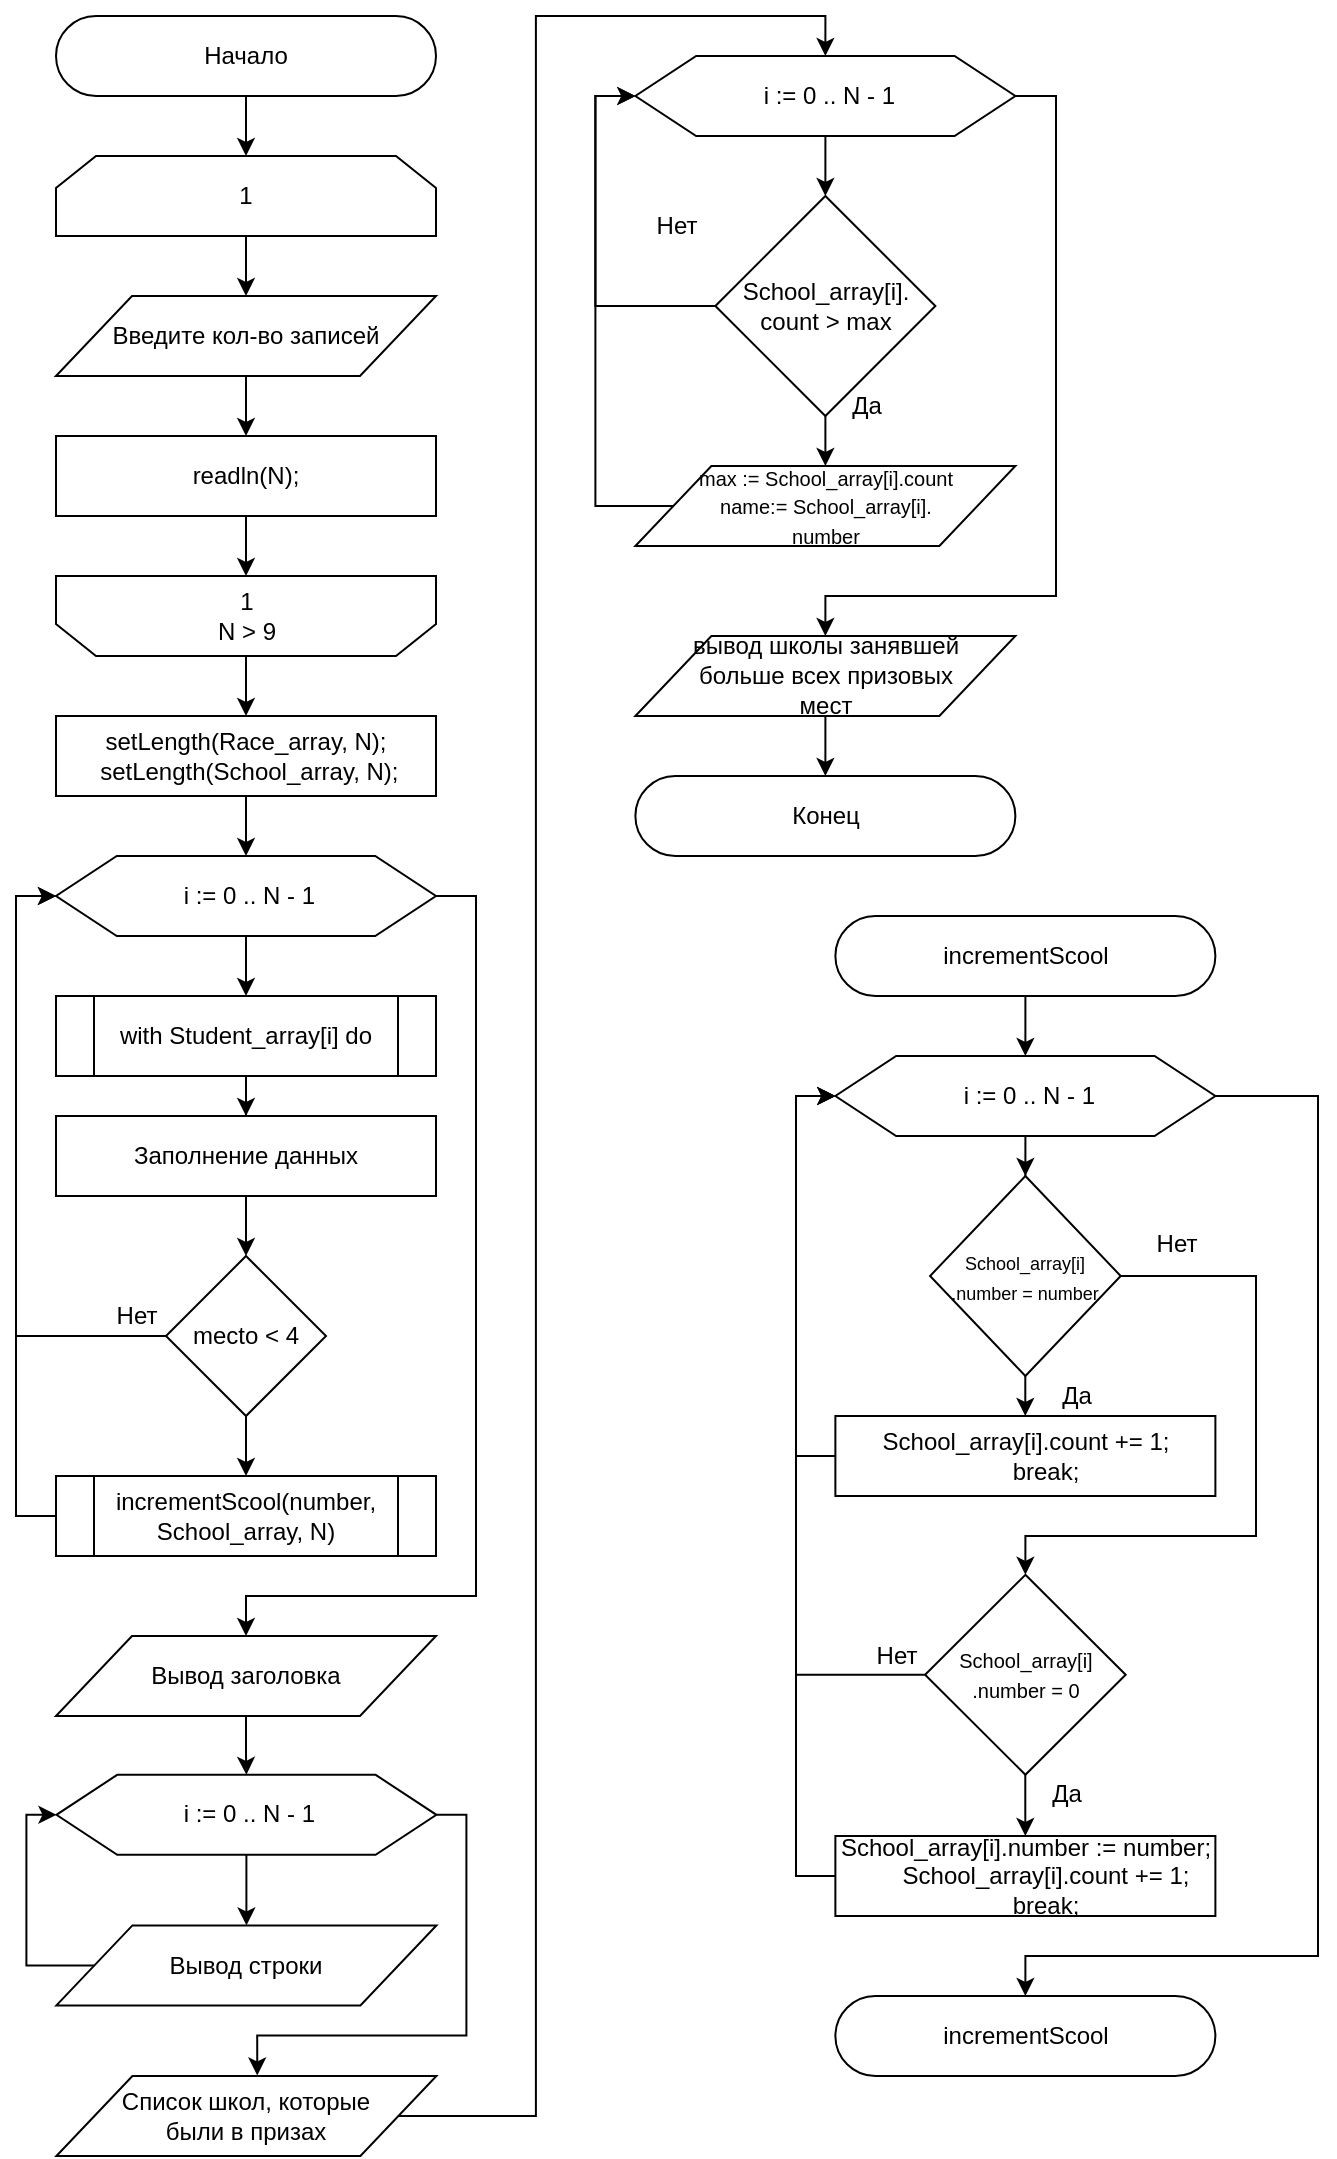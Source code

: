 <mxfile version="12.4.3" pages="1"><diagram id="z3ByRyZsBJcVssOvCZ4g" name="Page-1"><mxGraphModel dx="1303" dy="1112" grid="1" gridSize="10" guides="1" tooltips="1" connect="1" arrows="1" fold="1" page="1" pageScale="1" pageWidth="826" pageHeight="1169" math="0" shadow="0"><root><mxCell id="0"/><mxCell id="1" parent="0"/><mxCell id="OxE8Bw-HLpp6GR5Zdoaw-5" style="edgeStyle=orthogonalEdgeStyle;rounded=0;orthogonalLoop=1;jettySize=auto;html=1;" parent="1" source="OxE8Bw-HLpp6GR5Zdoaw-2" target="OxE8Bw-HLpp6GR5Zdoaw-4" edge="1"><mxGeometry relative="1" as="geometry"/></mxCell><mxCell id="OxE8Bw-HLpp6GR5Zdoaw-2" value="Начало" style="rounded=1;whiteSpace=wrap;html=1;arcSize=50;" parent="1" vertex="1"><mxGeometry x="80" y="30" width="190" height="40" as="geometry"/></mxCell><mxCell id="OxE8Bw-HLpp6GR5Zdoaw-8" style="edgeStyle=orthogonalEdgeStyle;rounded=0;orthogonalLoop=1;jettySize=auto;html=1;entryX=0.5;entryY=0;entryDx=0;entryDy=0;" parent="1" source="OxE8Bw-HLpp6GR5Zdoaw-3" target="OxE8Bw-HLpp6GR5Zdoaw-7" edge="1"><mxGeometry relative="1" as="geometry"/></mxCell><mxCell id="OxE8Bw-HLpp6GR5Zdoaw-3" value="Введите кол-во записей" style="shape=parallelogram;perimeter=parallelogramPerimeter;whiteSpace=wrap;html=1;" parent="1" vertex="1"><mxGeometry x="80" y="170" width="190" height="40" as="geometry"/></mxCell><mxCell id="OxE8Bw-HLpp6GR5Zdoaw-6" style="edgeStyle=orthogonalEdgeStyle;rounded=0;orthogonalLoop=1;jettySize=auto;html=1;" parent="1" source="OxE8Bw-HLpp6GR5Zdoaw-4" target="OxE8Bw-HLpp6GR5Zdoaw-3" edge="1"><mxGeometry relative="1" as="geometry"/></mxCell><mxCell id="OxE8Bw-HLpp6GR5Zdoaw-4" value="1" style="shape=loopLimit;whiteSpace=wrap;html=1;" parent="1" vertex="1"><mxGeometry x="80" y="100" width="190" height="40" as="geometry"/></mxCell><mxCell id="OxE8Bw-HLpp6GR5Zdoaw-10" style="edgeStyle=orthogonalEdgeStyle;rounded=0;orthogonalLoop=1;jettySize=auto;html=1;entryX=0.5;entryY=1;entryDx=0;entryDy=0;" parent="1" source="OxE8Bw-HLpp6GR5Zdoaw-7" target="OxE8Bw-HLpp6GR5Zdoaw-9" edge="1"><mxGeometry relative="1" as="geometry"/></mxCell><mxCell id="OxE8Bw-HLpp6GR5Zdoaw-7" value="readln(N);" style="rounded=0;whiteSpace=wrap;html=1;" parent="1" vertex="1"><mxGeometry x="80" y="240" width="190" height="40" as="geometry"/></mxCell><mxCell id="OxE8Bw-HLpp6GR5Zdoaw-16" style="edgeStyle=orthogonalEdgeStyle;rounded=0;orthogonalLoop=1;jettySize=auto;html=1;" parent="1" source="OxE8Bw-HLpp6GR5Zdoaw-9" target="OxE8Bw-HLpp6GR5Zdoaw-12" edge="1"><mxGeometry relative="1" as="geometry"/></mxCell><mxCell id="OxE8Bw-HLpp6GR5Zdoaw-9" value="" style="shape=loopLimit;whiteSpace=wrap;html=1;rotation=-180;" parent="1" vertex="1"><mxGeometry x="80" y="310" width="190" height="40" as="geometry"/></mxCell><mxCell id="OxE8Bw-HLpp6GR5Zdoaw-11" value="1&lt;br&gt;N &amp;gt; 9" style="text;html=1;align=center;verticalAlign=middle;resizable=0;points=[];;autosize=1;" parent="1" vertex="1"><mxGeometry x="155" y="315" width="40" height="30" as="geometry"/></mxCell><mxCell id="OxE8Bw-HLpp6GR5Zdoaw-17" style="edgeStyle=orthogonalEdgeStyle;rounded=0;orthogonalLoop=1;jettySize=auto;html=1;" parent="1" source="OxE8Bw-HLpp6GR5Zdoaw-12" target="OxE8Bw-HLpp6GR5Zdoaw-13" edge="1"><mxGeometry relative="1" as="geometry"/></mxCell><mxCell id="OxE8Bw-HLpp6GR5Zdoaw-12" value="setLength(Race_array, N);&lt;br&gt;&amp;nbsp;setLength(School_array, N);" style="rounded=0;whiteSpace=wrap;html=1;" parent="1" vertex="1"><mxGeometry x="80" y="380" width="190" height="40" as="geometry"/></mxCell><mxCell id="OxE8Bw-HLpp6GR5Zdoaw-18" style="edgeStyle=orthogonalEdgeStyle;rounded=0;orthogonalLoop=1;jettySize=auto;html=1;" parent="1" source="OxE8Bw-HLpp6GR5Zdoaw-13" target="OxE8Bw-HLpp6GR5Zdoaw-14" edge="1"><mxGeometry relative="1" as="geometry"/></mxCell><mxCell id="OxE8Bw-HLpp6GR5Zdoaw-22" style="edgeStyle=orthogonalEdgeStyle;rounded=0;orthogonalLoop=1;jettySize=auto;html=1;entryX=0.5;entryY=0;entryDx=0;entryDy=0;" parent="1" source="OxE8Bw-HLpp6GR5Zdoaw-13" target="OxE8Bw-HLpp6GR5Zdoaw-19" edge="1"><mxGeometry relative="1" as="geometry"><Array as="points"><mxPoint x="290" y="470"/><mxPoint x="290" y="820"/><mxPoint x="175" y="820"/></Array></mxGeometry></mxCell><mxCell id="OxE8Bw-HLpp6GR5Zdoaw-13" value="&amp;nbsp;i := 0 .. N - 1" style="shape=hexagon;perimeter=hexagonPerimeter2;whiteSpace=wrap;html=1;size=0.16;" parent="1" vertex="1"><mxGeometry x="80" y="450" width="190" height="40" as="geometry"/></mxCell><mxCell id="OxE8Bw-HLpp6GR5Zdoaw-20" style="edgeStyle=orthogonalEdgeStyle;rounded=0;orthogonalLoop=1;jettySize=auto;html=1;" parent="1" source="OxE8Bw-HLpp6GR5Zdoaw-14" target="OxE8Bw-HLpp6GR5Zdoaw-15" edge="1"><mxGeometry relative="1" as="geometry"/></mxCell><mxCell id="OxE8Bw-HLpp6GR5Zdoaw-14" value="with Student_array[i] do" style="shape=process;whiteSpace=wrap;html=1;backgroundOutline=1;" parent="1" vertex="1"><mxGeometry x="80" y="520" width="190" height="40" as="geometry"/></mxCell><mxCell id="YMeCYSIK2fwUmD5yxSyI-2" style="edgeStyle=orthogonalEdgeStyle;rounded=0;orthogonalLoop=1;jettySize=auto;html=1;" edge="1" parent="1" source="OxE8Bw-HLpp6GR5Zdoaw-15" target="YMeCYSIK2fwUmD5yxSyI-1"><mxGeometry relative="1" as="geometry"/></mxCell><mxCell id="OxE8Bw-HLpp6GR5Zdoaw-15" value="Заполнение данных" style="rounded=0;whiteSpace=wrap;html=1;" parent="1" vertex="1"><mxGeometry x="80" y="580" width="190" height="40" as="geometry"/></mxCell><mxCell id="OxE8Bw-HLpp6GR5Zdoaw-35" style="edgeStyle=orthogonalEdgeStyle;rounded=0;orthogonalLoop=1;jettySize=auto;html=1;entryX=0.5;entryY=0;entryDx=0;entryDy=0;exitX=0.5;exitY=1;exitDx=0;exitDy=0;" parent="1" source="OxE8Bw-HLpp6GR5Zdoaw-19" target="OxE8Bw-HLpp6GR5Zdoaw-30" edge="1"><mxGeometry relative="1" as="geometry"><Array as="points"><mxPoint x="175" y="900"/><mxPoint x="175" y="900"/></Array></mxGeometry></mxCell><mxCell id="OxE8Bw-HLpp6GR5Zdoaw-19" value="Вывод заголовка" style="shape=parallelogram;perimeter=parallelogramPerimeter;whiteSpace=wrap;html=1;" parent="1" vertex="1"><mxGeometry x="80" y="840" width="190" height="40" as="geometry"/></mxCell><mxCell id="OxE8Bw-HLpp6GR5Zdoaw-29" style="edgeStyle=orthogonalEdgeStyle;rounded=0;orthogonalLoop=1;jettySize=auto;html=1;entryX=0.5;entryY=0;entryDx=0;entryDy=0;" parent="1" source="OxE8Bw-HLpp6GR5Zdoaw-30" edge="1" target="OxE8Bw-HLpp6GR5Zdoaw-36"><mxGeometry relative="1" as="geometry"><mxPoint x="250.21" y="954.69" as="targetPoint"/></mxGeometry></mxCell><mxCell id="OxE8Bw-HLpp6GR5Zdoaw-42" style="edgeStyle=orthogonalEdgeStyle;rounded=0;orthogonalLoop=1;jettySize=auto;html=1;entryX=0.5;entryY=0;entryDx=0;entryDy=0;" parent="1" source="OxE8Bw-HLpp6GR5Zdoaw-30" edge="1"><mxGeometry relative="1" as="geometry"><Array as="points"><mxPoint x="285.21" y="929.69"/><mxPoint x="285.21" y="1039.69"/><mxPoint x="181.21" y="1039.69"/></Array><mxPoint x="180.633" y="1059.743" as="targetPoint"/></mxGeometry></mxCell><mxCell id="OxE8Bw-HLpp6GR5Zdoaw-30" value="&amp;nbsp;i := 0 .. N - 1" style="shape=hexagon;perimeter=hexagonPerimeter2;whiteSpace=wrap;html=1;size=0.16;" parent="1" vertex="1"><mxGeometry x="80.21" y="909.41" width="190" height="40" as="geometry"/></mxCell><mxCell id="OxE8Bw-HLpp6GR5Zdoaw-37" style="edgeStyle=orthogonalEdgeStyle;rounded=0;orthogonalLoop=1;jettySize=auto;html=1;entryX=0;entryY=0.5;entryDx=0;entryDy=0;" parent="1" source="OxE8Bw-HLpp6GR5Zdoaw-36" target="OxE8Bw-HLpp6GR5Zdoaw-30" edge="1"><mxGeometry relative="1" as="geometry"><Array as="points"><mxPoint x="65.21" y="1004.69"/><mxPoint x="65.21" y="929.69"/></Array></mxGeometry></mxCell><mxCell id="OxE8Bw-HLpp6GR5Zdoaw-36" value="Вывод строки" style="shape=parallelogram;perimeter=parallelogramPerimeter;whiteSpace=wrap;html=1;" parent="1" vertex="1"><mxGeometry x="80.21" y="984.69" width="190" height="40" as="geometry"/></mxCell><mxCell id="OxE8Bw-HLpp6GR5Zdoaw-38" style="edgeStyle=orthogonalEdgeStyle;rounded=0;orthogonalLoop=1;jettySize=auto;html=1;entryX=0.5;entryY=0;entryDx=0;entryDy=0;" parent="1" source="OxE8Bw-HLpp6GR5Zdoaw-39" edge="1" target="OxE8Bw-HLpp6GR5Zdoaw-43"><mxGeometry relative="1" as="geometry"><mxPoint x="464.828" y="120" as="targetPoint"/></mxGeometry></mxCell><mxCell id="YMeCYSIK2fwUmD5yxSyI-16" style="edgeStyle=orthogonalEdgeStyle;rounded=0;orthogonalLoop=1;jettySize=auto;html=1;entryX=0.5;entryY=0;entryDx=0;entryDy=0;" edge="1" parent="1" source="OxE8Bw-HLpp6GR5Zdoaw-39" target="YMeCYSIK2fwUmD5yxSyI-15"><mxGeometry relative="1" as="geometry"><Array as="points"><mxPoint x="580" y="70"/><mxPoint x="580" y="320"/><mxPoint x="464" y="320"/></Array></mxGeometry></mxCell><mxCell id="OxE8Bw-HLpp6GR5Zdoaw-39" value="&amp;nbsp;i := 0 .. N - 1" style="shape=hexagon;perimeter=hexagonPerimeter2;whiteSpace=wrap;html=1;size=0.16;" parent="1" vertex="1"><mxGeometry x="369.69" y="50" width="190" height="40" as="geometry"/></mxCell><mxCell id="OxE8Bw-HLpp6GR5Zdoaw-40" style="edgeStyle=orthogonalEdgeStyle;rounded=0;orthogonalLoop=1;jettySize=auto;html=1;entryX=0;entryY=0.5;entryDx=0;entryDy=0;exitX=0;exitY=0.5;exitDx=0;exitDy=0;" parent="1" source="OxE8Bw-HLpp6GR5Zdoaw-41" target="OxE8Bw-HLpp6GR5Zdoaw-39" edge="1"><mxGeometry relative="1" as="geometry"><Array as="points"><mxPoint x="349.69" y="275"/><mxPoint x="349.69" y="70"/></Array></mxGeometry></mxCell><mxCell id="OxE8Bw-HLpp6GR5Zdoaw-41" value="&lt;font style=&quot;font-size: 10px&quot;&gt;max := School_array[i].count&lt;br&gt;name:= School_array[i].&lt;br&gt;number&lt;/font&gt;" style="shape=parallelogram;perimeter=parallelogramPerimeter;whiteSpace=wrap;html=1;" parent="1" vertex="1"><mxGeometry x="369.69" y="255" width="190" height="40" as="geometry"/></mxCell><mxCell id="OxE8Bw-HLpp6GR5Zdoaw-47" style="edgeStyle=orthogonalEdgeStyle;rounded=0;orthogonalLoop=1;jettySize=auto;html=1;" parent="1" source="OxE8Bw-HLpp6GR5Zdoaw-43" target="OxE8Bw-HLpp6GR5Zdoaw-41" edge="1"><mxGeometry relative="1" as="geometry"/></mxCell><mxCell id="OxE8Bw-HLpp6GR5Zdoaw-48" style="edgeStyle=orthogonalEdgeStyle;rounded=0;orthogonalLoop=1;jettySize=auto;html=1;entryX=0;entryY=0.5;entryDx=0;entryDy=0;" parent="1" source="OxE8Bw-HLpp6GR5Zdoaw-43" target="OxE8Bw-HLpp6GR5Zdoaw-39" edge="1"><mxGeometry relative="1" as="geometry"><Array as="points"><mxPoint x="349.69" y="175"/><mxPoint x="349.69" y="70"/></Array></mxGeometry></mxCell><mxCell id="OxE8Bw-HLpp6GR5Zdoaw-43" value="School_array[i].&lt;br&gt;count &amp;gt; max" style="rhombus;whiteSpace=wrap;html=1;" parent="1" vertex="1"><mxGeometry x="409.69" y="120" width="110" height="110" as="geometry"/></mxCell><mxCell id="OxE8Bw-HLpp6GR5Zdoaw-49" value="Нет" style="text;html=1;align=center;verticalAlign=middle;resizable=0;points=[];;autosize=1;" parent="1" vertex="1"><mxGeometry x="369.69" y="125" width="40" height="20" as="geometry"/></mxCell><mxCell id="OxE8Bw-HLpp6GR5Zdoaw-50" value="Да" style="text;html=1;align=center;verticalAlign=middle;resizable=0;points=[];;autosize=1;" parent="1" vertex="1"><mxGeometry x="469.69" y="215" width="30" height="20" as="geometry"/></mxCell><mxCell id="YMeCYSIK2fwUmD5yxSyI-3" style="edgeStyle=orthogonalEdgeStyle;rounded=0;orthogonalLoop=1;jettySize=auto;html=1;" edge="1" parent="1" source="YMeCYSIK2fwUmD5yxSyI-1"><mxGeometry relative="1" as="geometry"><mxPoint x="80" y="470" as="targetPoint"/><Array as="points"><mxPoint x="60" y="690"/><mxPoint x="60" y="470"/></Array></mxGeometry></mxCell><mxCell id="YMeCYSIK2fwUmD5yxSyI-8" style="edgeStyle=orthogonalEdgeStyle;rounded=0;orthogonalLoop=1;jettySize=auto;html=1;entryX=0.5;entryY=0;entryDx=0;entryDy=0;" edge="1" parent="1" source="YMeCYSIK2fwUmD5yxSyI-1" target="YMeCYSIK2fwUmD5yxSyI-5"><mxGeometry relative="1" as="geometry"/></mxCell><mxCell id="YMeCYSIK2fwUmD5yxSyI-1" value="mecto &amp;lt; 4" style="rhombus;whiteSpace=wrap;html=1;" vertex="1" parent="1"><mxGeometry x="135" y="650" width="80" height="80" as="geometry"/></mxCell><mxCell id="YMeCYSIK2fwUmD5yxSyI-4" value="Нет" style="text;html=1;align=center;verticalAlign=middle;resizable=0;points=[];;autosize=1;" vertex="1" parent="1"><mxGeometry x="100" y="670" width="40" height="20" as="geometry"/></mxCell><mxCell id="YMeCYSIK2fwUmD5yxSyI-9" style="edgeStyle=orthogonalEdgeStyle;rounded=0;orthogonalLoop=1;jettySize=auto;html=1;entryX=0;entryY=0.5;entryDx=0;entryDy=0;" edge="1" parent="1" source="YMeCYSIK2fwUmD5yxSyI-5" target="OxE8Bw-HLpp6GR5Zdoaw-13"><mxGeometry relative="1" as="geometry"><Array as="points"><mxPoint x="60" y="780"/><mxPoint x="60" y="470"/></Array></mxGeometry></mxCell><mxCell id="YMeCYSIK2fwUmD5yxSyI-5" value="incrementScool(number, School_array, N)" style="shape=process;whiteSpace=wrap;html=1;backgroundOutline=1;" vertex="1" parent="1"><mxGeometry x="80" y="760" width="190" height="40" as="geometry"/></mxCell><mxCell id="YMeCYSIK2fwUmD5yxSyI-14" style="edgeStyle=orthogonalEdgeStyle;rounded=0;orthogonalLoop=1;jettySize=auto;html=1;entryX=0.5;entryY=0;entryDx=0;entryDy=0;" edge="1" parent="1" source="YMeCYSIK2fwUmD5yxSyI-10" target="OxE8Bw-HLpp6GR5Zdoaw-39"><mxGeometry relative="1" as="geometry"/></mxCell><mxCell id="YMeCYSIK2fwUmD5yxSyI-10" value="Список школ, которые &lt;br&gt;были в призах" style="shape=parallelogram;perimeter=parallelogramPerimeter;whiteSpace=wrap;html=1;" vertex="1" parent="1"><mxGeometry x="80.21" y="1060" width="190" height="40" as="geometry"/></mxCell><mxCell id="YMeCYSIK2fwUmD5yxSyI-18" style="edgeStyle=orthogonalEdgeStyle;rounded=0;orthogonalLoop=1;jettySize=auto;html=1;entryX=0.5;entryY=0;entryDx=0;entryDy=0;" edge="1" parent="1" source="YMeCYSIK2fwUmD5yxSyI-15" target="YMeCYSIK2fwUmD5yxSyI-17"><mxGeometry relative="1" as="geometry"/></mxCell><mxCell id="YMeCYSIK2fwUmD5yxSyI-15" value="&lt;span style=&quot;line-height: 115% ; font-family: &amp;#34;calibri&amp;#34; , sans-serif&quot;&gt;&lt;font style=&quot;font-size: 12px&quot;&gt;вывод школы занявшей &lt;br&gt;больше всех призовых &lt;br&gt;мест&lt;/font&gt;&lt;/span&gt;" style="shape=parallelogram;perimeter=parallelogramPerimeter;whiteSpace=wrap;html=1;" vertex="1" parent="1"><mxGeometry x="369.69" y="340" width="190" height="40" as="geometry"/></mxCell><mxCell id="YMeCYSIK2fwUmD5yxSyI-17" value="Конец" style="rounded=1;whiteSpace=wrap;html=1;arcSize=50;" vertex="1" parent="1"><mxGeometry x="369.69" y="410" width="190" height="40" as="geometry"/></mxCell><mxCell id="YMeCYSIK2fwUmD5yxSyI-37" style="edgeStyle=orthogonalEdgeStyle;rounded=0;orthogonalLoop=1;jettySize=auto;html=1;entryX=0.5;entryY=0;entryDx=0;entryDy=0;" edge="1" parent="1" source="YMeCYSIK2fwUmD5yxSyI-20" target="YMeCYSIK2fwUmD5yxSyI-21"><mxGeometry relative="1" as="geometry"/></mxCell><mxCell id="YMeCYSIK2fwUmD5yxSyI-20" value="incrementScool" style="rounded=1;whiteSpace=wrap;html=1;arcSize=50;" vertex="1" parent="1"><mxGeometry x="469.69" y="480" width="190" height="40" as="geometry"/></mxCell><mxCell id="YMeCYSIK2fwUmD5yxSyI-26" style="edgeStyle=orthogonalEdgeStyle;rounded=0;orthogonalLoop=1;jettySize=auto;html=1;entryX=0.5;entryY=0;entryDx=0;entryDy=0;" edge="1" parent="1" source="YMeCYSIK2fwUmD5yxSyI-21" target="YMeCYSIK2fwUmD5yxSyI-22"><mxGeometry relative="1" as="geometry"/></mxCell><mxCell id="YMeCYSIK2fwUmD5yxSyI-39" style="edgeStyle=orthogonalEdgeStyle;rounded=0;orthogonalLoop=1;jettySize=auto;html=1;entryX=0.5;entryY=0;entryDx=0;entryDy=0;" edge="1" parent="1" source="YMeCYSIK2fwUmD5yxSyI-21" target="YMeCYSIK2fwUmD5yxSyI-38"><mxGeometry relative="1" as="geometry"><Array as="points"><mxPoint x="711" y="570"/><mxPoint x="711" y="1000"/><mxPoint x="565" y="1000"/></Array></mxGeometry></mxCell><mxCell id="YMeCYSIK2fwUmD5yxSyI-21" value="&amp;nbsp;i := 0 .. N - 1" style="shape=hexagon;perimeter=hexagonPerimeter2;whiteSpace=wrap;html=1;size=0.16;" vertex="1" parent="1"><mxGeometry x="469.69" y="550" width="190" height="40" as="geometry"/></mxCell><mxCell id="YMeCYSIK2fwUmD5yxSyI-25" style="edgeStyle=orthogonalEdgeStyle;rounded=0;orthogonalLoop=1;jettySize=auto;html=1;entryX=0.5;entryY=0;entryDx=0;entryDy=0;" edge="1" parent="1" source="YMeCYSIK2fwUmD5yxSyI-22" target="YMeCYSIK2fwUmD5yxSyI-24"><mxGeometry relative="1" as="geometry"/></mxCell><mxCell id="YMeCYSIK2fwUmD5yxSyI-29" style="edgeStyle=orthogonalEdgeStyle;rounded=0;orthogonalLoop=1;jettySize=auto;html=1;entryX=0.5;entryY=0;entryDx=0;entryDy=0;" edge="1" parent="1" source="YMeCYSIK2fwUmD5yxSyI-22" target="YMeCYSIK2fwUmD5yxSyI-23"><mxGeometry relative="1" as="geometry"><Array as="points"><mxPoint x="680" y="660"/><mxPoint x="680" y="790"/><mxPoint x="565" y="790"/></Array></mxGeometry></mxCell><mxCell id="YMeCYSIK2fwUmD5yxSyI-22" value="&lt;font style=&quot;font-size: 9px&quot;&gt;School_array[i]&lt;br&gt;.number = number&lt;/font&gt;" style="rhombus;whiteSpace=wrap;html=1;" vertex="1" parent="1"><mxGeometry x="517.04" y="610" width="95.31" height="100" as="geometry"/></mxCell><mxCell id="YMeCYSIK2fwUmD5yxSyI-33" style="edgeStyle=orthogonalEdgeStyle;rounded=0;orthogonalLoop=1;jettySize=auto;html=1;entryX=0.5;entryY=0;entryDx=0;entryDy=0;" edge="1" parent="1" source="YMeCYSIK2fwUmD5yxSyI-23" target="YMeCYSIK2fwUmD5yxSyI-31"><mxGeometry relative="1" as="geometry"/></mxCell><mxCell id="YMeCYSIK2fwUmD5yxSyI-35" style="edgeStyle=orthogonalEdgeStyle;rounded=0;orthogonalLoop=1;jettySize=auto;html=1;entryX=0;entryY=0.5;entryDx=0;entryDy=0;" edge="1" parent="1" source="YMeCYSIK2fwUmD5yxSyI-23" target="YMeCYSIK2fwUmD5yxSyI-21"><mxGeometry relative="1" as="geometry"><Array as="points"><mxPoint x="450" y="859"/><mxPoint x="450" y="570"/></Array></mxGeometry></mxCell><mxCell id="YMeCYSIK2fwUmD5yxSyI-23" value="&lt;font style=&quot;font-size: 10px&quot;&gt;School_array[i]&lt;br&gt;.number = 0&lt;/font&gt;" style="rhombus;whiteSpace=wrap;html=1;" vertex="1" parent="1"><mxGeometry x="514.54" y="809.41" width="100.31" height="100" as="geometry"/></mxCell><mxCell id="YMeCYSIK2fwUmD5yxSyI-28" style="edgeStyle=orthogonalEdgeStyle;rounded=0;orthogonalLoop=1;jettySize=auto;html=1;entryX=0;entryY=0.5;entryDx=0;entryDy=0;" edge="1" parent="1" source="YMeCYSIK2fwUmD5yxSyI-24" target="YMeCYSIK2fwUmD5yxSyI-21"><mxGeometry relative="1" as="geometry"><Array as="points"><mxPoint x="450" y="750"/><mxPoint x="450" y="570"/></Array></mxGeometry></mxCell><mxCell id="YMeCYSIK2fwUmD5yxSyI-24" value="&lt;div&gt;School_array[i].count += 1;&lt;/div&gt;&lt;div&gt;&amp;nbsp; &amp;nbsp; &amp;nbsp; break;&lt;/div&gt;" style="rounded=0;whiteSpace=wrap;html=1;" vertex="1" parent="1"><mxGeometry x="469.69" y="730" width="190" height="40" as="geometry"/></mxCell><mxCell id="YMeCYSIK2fwUmD5yxSyI-27" value="Да" style="text;html=1;align=center;verticalAlign=middle;resizable=0;points=[];;autosize=1;" vertex="1" parent="1"><mxGeometry x="574.69" y="710" width="30" height="20" as="geometry"/></mxCell><mxCell id="YMeCYSIK2fwUmD5yxSyI-30" value="Нет" style="text;html=1;align=center;verticalAlign=middle;resizable=0;points=[];;autosize=1;" vertex="1" parent="1"><mxGeometry x="619.69" y="634" width="40" height="20" as="geometry"/></mxCell><mxCell id="YMeCYSIK2fwUmD5yxSyI-32" style="edgeStyle=orthogonalEdgeStyle;rounded=0;orthogonalLoop=1;jettySize=auto;html=1;entryX=0;entryY=0.5;entryDx=0;entryDy=0;" edge="1" parent="1" source="YMeCYSIK2fwUmD5yxSyI-31" target="YMeCYSIK2fwUmD5yxSyI-21"><mxGeometry relative="1" as="geometry"><Array as="points"><mxPoint x="450" y="960"/><mxPoint x="450" y="570"/></Array></mxGeometry></mxCell><mxCell id="YMeCYSIK2fwUmD5yxSyI-31" value="&lt;div&gt;School_array[i].number := number;&lt;/div&gt;&lt;div&gt;&amp;nbsp; &amp;nbsp; &amp;nbsp; School_array[i].count += 1;&lt;/div&gt;&lt;div&gt;&amp;nbsp; &amp;nbsp; &amp;nbsp; break;&lt;/div&gt;" style="rounded=0;whiteSpace=wrap;html=1;" vertex="1" parent="1"><mxGeometry x="469.69" y="940" width="190" height="40" as="geometry"/></mxCell><mxCell id="YMeCYSIK2fwUmD5yxSyI-34" value="Да" style="text;html=1;align=center;verticalAlign=middle;resizable=0;points=[];;autosize=1;" vertex="1" parent="1"><mxGeometry x="570" y="909.41" width="30" height="20" as="geometry"/></mxCell><mxCell id="YMeCYSIK2fwUmD5yxSyI-36" value="Нет" style="text;html=1;align=center;verticalAlign=middle;resizable=0;points=[];;autosize=1;" vertex="1" parent="1"><mxGeometry x="479.69" y="840" width="40" height="20" as="geometry"/></mxCell><mxCell id="YMeCYSIK2fwUmD5yxSyI-38" value="incrementScool" style="rounded=1;whiteSpace=wrap;html=1;arcSize=50;" vertex="1" parent="1"><mxGeometry x="469.69" y="1020" width="190" height="40" as="geometry"/></mxCell></root></mxGraphModel></diagram></mxfile>